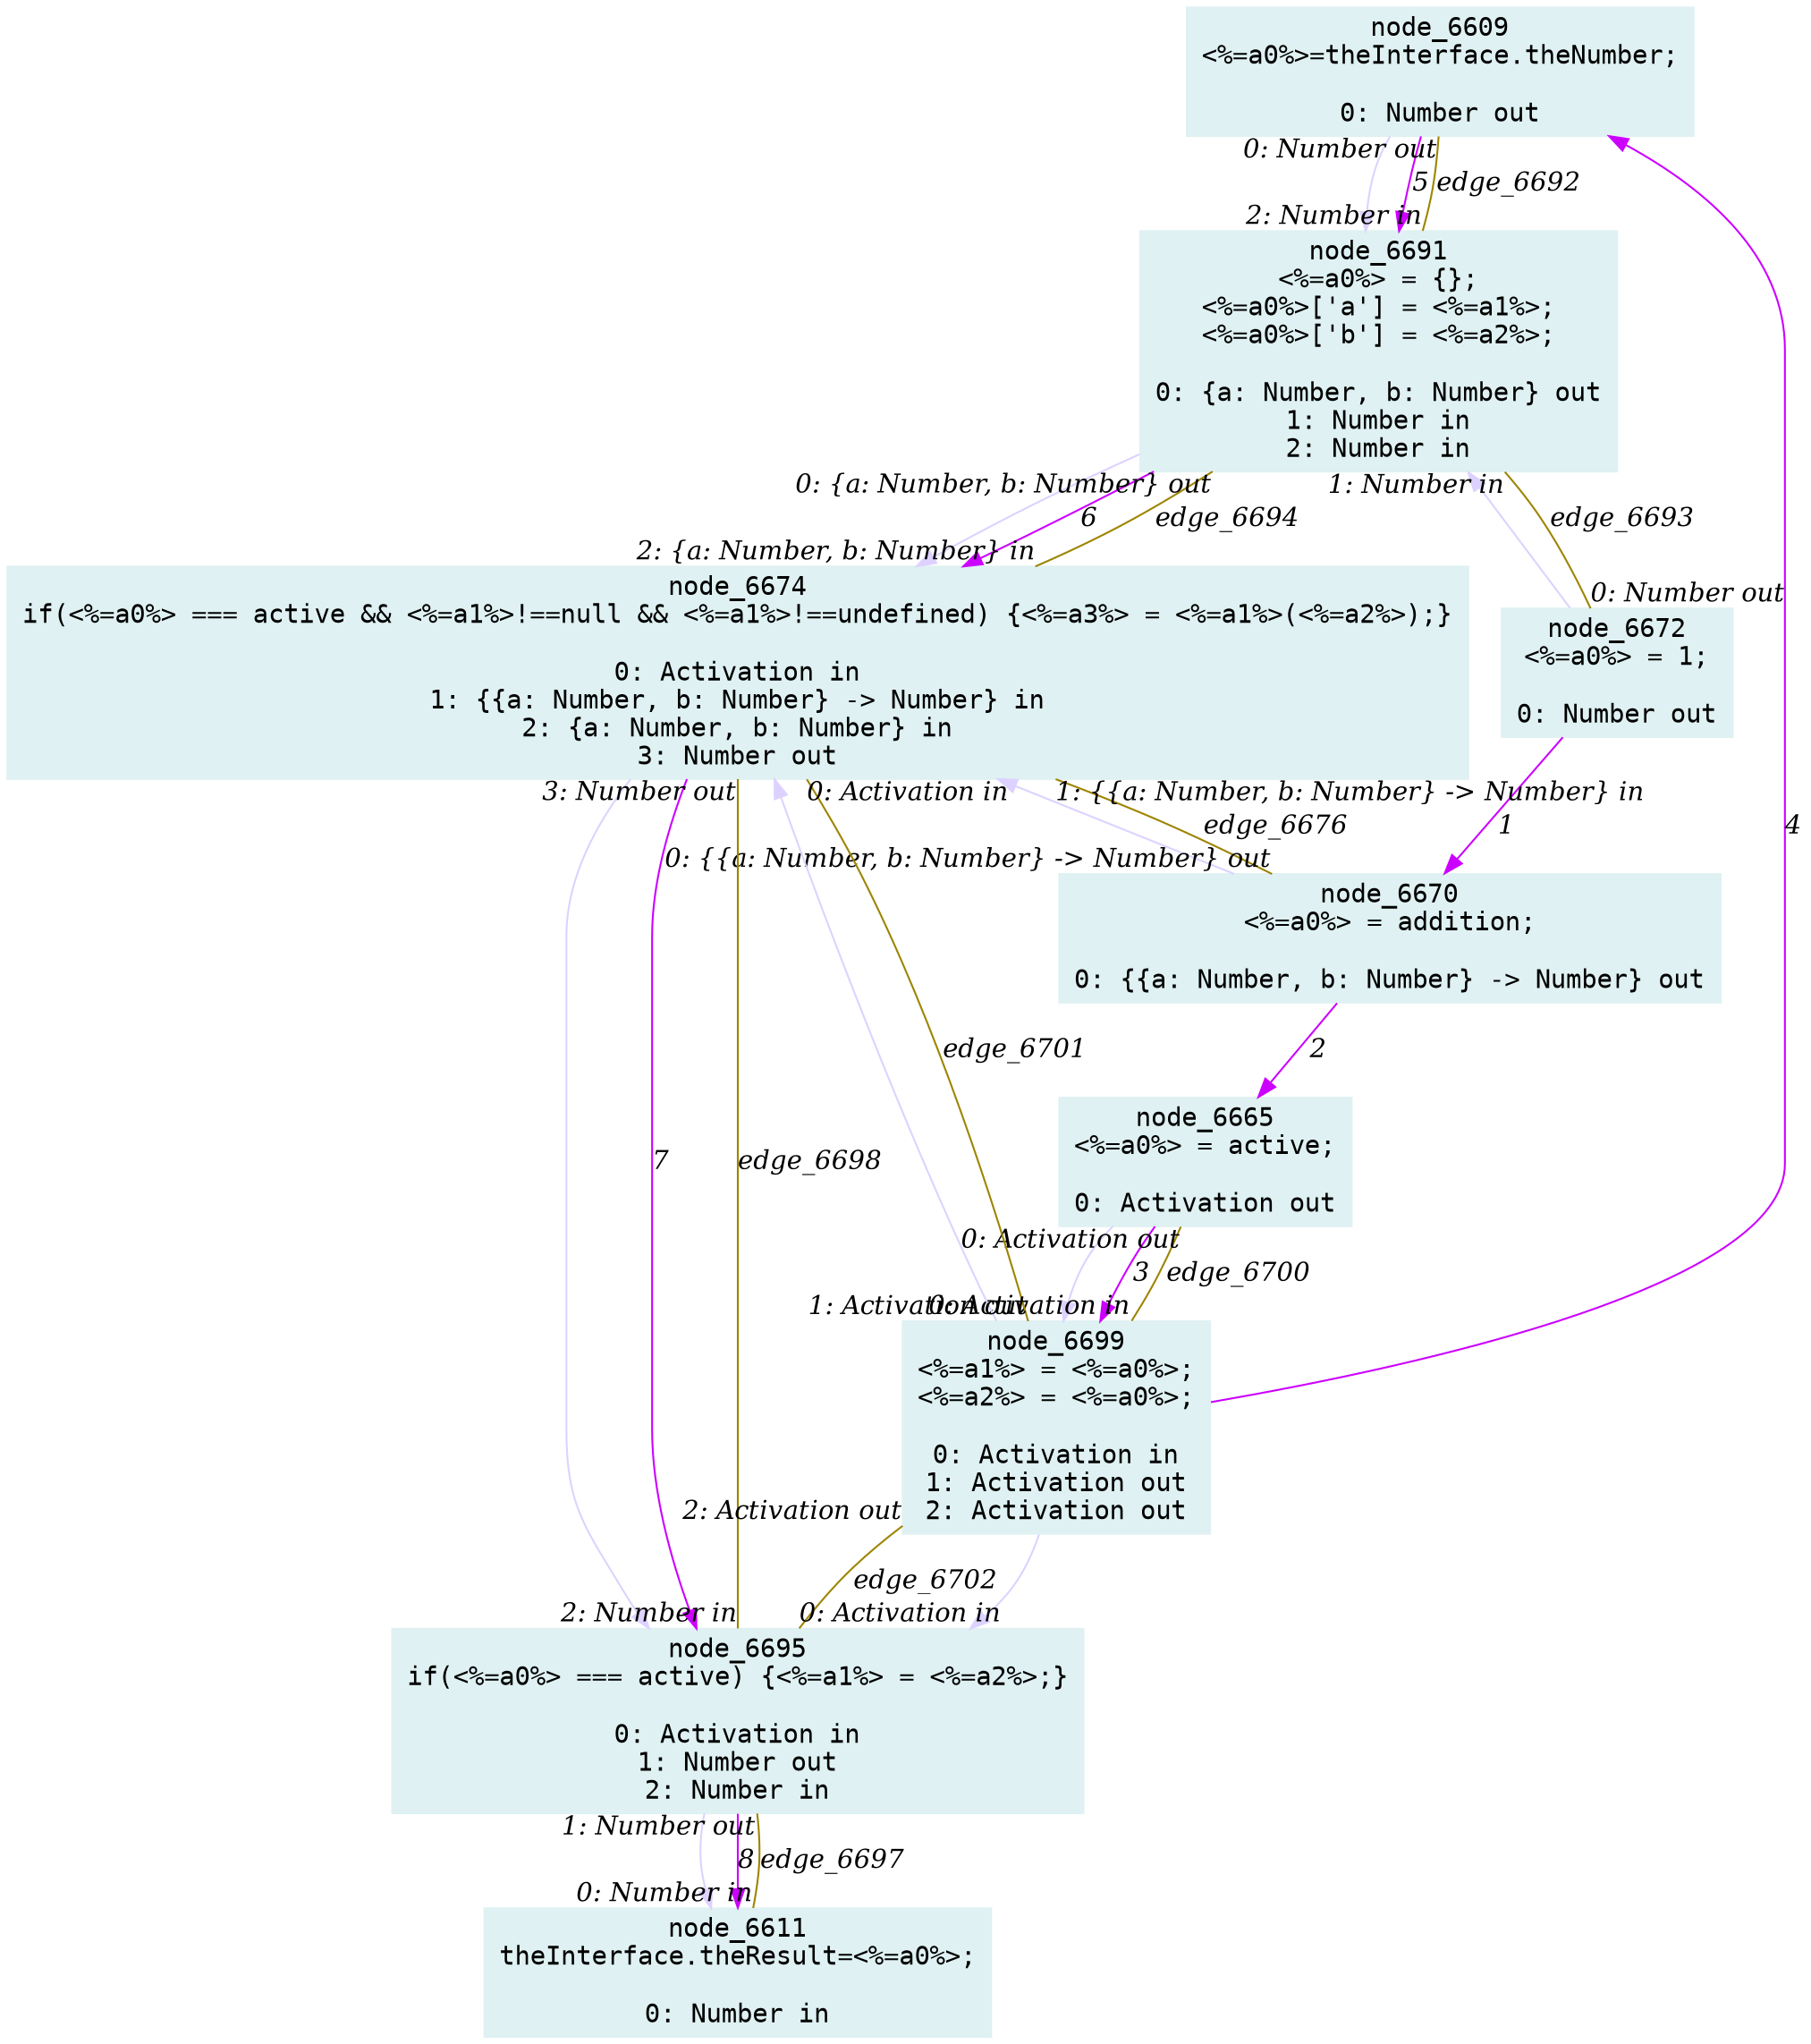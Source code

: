 digraph g{node_6609 [shape="box", style="filled", color="#dff1f2", fontname="Courier", label="node_6609
<%=a0%>=theInterface.theNumber;

0: Number out" ]
node_6611 [shape="box", style="filled", color="#dff1f2", fontname="Courier", label="node_6611
theInterface.theResult=<%=a0%>;

0: Number in" ]
node_6665 [shape="box", style="filled", color="#dff1f2", fontname="Courier", label="node_6665
<%=a0%> = active;

0: Activation out" ]
node_6670 [shape="box", style="filled", color="#dff1f2", fontname="Courier", label="node_6670
<%=a0%> = addition;

0: {{a: Number, b: Number} -> Number} out" ]
node_6672 [shape="box", style="filled", color="#dff1f2", fontname="Courier", label="node_6672
<%=a0%> = 1;

0: Number out" ]
node_6674 [shape="box", style="filled", color="#dff1f2", fontname="Courier", label="node_6674
if(<%=a0%> === active && <%=a1%>!==null && <%=a1%>!==undefined) {<%=a3%> = <%=a1%>(<%=a2%>);}

0: Activation in
1: {{a: Number, b: Number} -> Number} in
2: {a: Number, b: Number} in
3: Number out" ]
node_6691 [shape="box", style="filled", color="#dff1f2", fontname="Courier", label="node_6691
<%=a0%> = {};
<%=a0%>['a'] = <%=a1%>;
<%=a0%>['b'] = <%=a2%>;

0: {a: Number, b: Number} out
1: Number in
2: Number in" ]
node_6695 [shape="box", style="filled", color="#dff1f2", fontname="Courier", label="node_6695
if(<%=a0%> === active) {<%=a1%> = <%=a2%>;}

0: Activation in
1: Number out
2: Number in" ]
node_6699 [shape="box", style="filled", color="#dff1f2", fontname="Courier", label="node_6699
<%=a1%> = <%=a0%>;
<%=a2%> = <%=a0%>;

0: Activation in
1: Activation out
2: Activation out" ]
node_6695 -> node_6611 [dir=forward, arrowHead=normal, fontname="Times-Italic", arrowsize=1, color="#ddd2ff", label="",  headlabel="", taillabel="" ]
node_6674 -> node_6695 [dir=forward, arrowHead=normal, fontname="Times-Italic", arrowsize=1, color="#ddd2ff", label="",  headlabel="", taillabel="" ]
node_6691 -> node_6674 [dir=forward, arrowHead=normal, fontname="Times-Italic", arrowsize=1, color="#ddd2ff", label="",  headlabel="", taillabel="" ]
node_6609 -> node_6691 [dir=forward, arrowHead=normal, fontname="Times-Italic", arrowsize=1, color="#ddd2ff", label="",  headlabel="", taillabel="" ]
node_6699 -> node_6674 [dir=forward, arrowHead=normal, fontname="Times-Italic", arrowsize=1, color="#ddd2ff", label="",  headlabel="", taillabel="" ]
node_6699 -> node_6695 [dir=forward, arrowHead=normal, fontname="Times-Italic", arrowsize=1, color="#ddd2ff", label="",  headlabel="", taillabel="" ]
node_6665 -> node_6699 [dir=forward, arrowHead=normal, fontname="Times-Italic", arrowsize=1, color="#ddd2ff", label="",  headlabel="", taillabel="" ]
node_6670 -> node_6674 [dir=forward, arrowHead=normal, fontname="Times-Italic", arrowsize=1, color="#ddd2ff", label="",  headlabel="", taillabel="" ]
node_6672 -> node_6691 [dir=forward, arrowHead=normal, fontname="Times-Italic", arrowsize=1, color="#ddd2ff", label="",  headlabel="", taillabel="" ]
node_6672 -> node_6670 [dir=forward, arrowHead=normal, fontname="Times-Italic", arrowsize=1, color="#cc00ff", label="1",  headlabel="", taillabel="" ]
node_6670 -> node_6665 [dir=forward, arrowHead=normal, fontname="Times-Italic", arrowsize=1, color="#cc00ff", label="2",  headlabel="", taillabel="" ]
node_6665 -> node_6699 [dir=forward, arrowHead=normal, fontname="Times-Italic", arrowsize=1, color="#cc00ff", label="3",  headlabel="", taillabel="" ]
node_6699 -> node_6609 [dir=forward, arrowHead=normal, fontname="Times-Italic", arrowsize=1, color="#cc00ff", label="4",  headlabel="", taillabel="" ]
node_6609 -> node_6691 [dir=forward, arrowHead=normal, fontname="Times-Italic", arrowsize=1, color="#cc00ff", label="5",  headlabel="", taillabel="" ]
node_6691 -> node_6674 [dir=forward, arrowHead=normal, fontname="Times-Italic", arrowsize=1, color="#cc00ff", label="6",  headlabel="", taillabel="" ]
node_6674 -> node_6695 [dir=forward, arrowHead=normal, fontname="Times-Italic", arrowsize=1, color="#cc00ff", label="7",  headlabel="", taillabel="" ]
node_6695 -> node_6611 [dir=forward, arrowHead=normal, fontname="Times-Italic", arrowsize=1, color="#cc00ff", label="8",  headlabel="", taillabel="" ]
node_6674 -> node_6670 [dir=none, arrowHead=none, fontname="Times-Italic", arrowsize=1, color="#9d8400", label="edge_6676",  headlabel="0: {{a: Number, b: Number} -> Number} out", taillabel="1: {{a: Number, b: Number} -> Number} in" ]
node_6691 -> node_6609 [dir=none, arrowHead=none, fontname="Times-Italic", arrowsize=1, color="#9d8400", label="edge_6692",  headlabel="0: Number out", taillabel="2: Number in" ]
node_6691 -> node_6672 [dir=none, arrowHead=none, fontname="Times-Italic", arrowsize=1, color="#9d8400", label="edge_6693",  headlabel="0: Number out", taillabel="1: Number in" ]
node_6691 -> node_6674 [dir=none, arrowHead=none, fontname="Times-Italic", arrowsize=1, color="#9d8400", label="edge_6694",  headlabel="2: {a: Number, b: Number} in", taillabel="0: {a: Number, b: Number} out" ]
node_6695 -> node_6611 [dir=none, arrowHead=none, fontname="Times-Italic", arrowsize=1, color="#9d8400", label="edge_6697",  headlabel="0: Number in", taillabel="1: Number out" ]
node_6695 -> node_6674 [dir=none, arrowHead=none, fontname="Times-Italic", arrowsize=1, color="#9d8400", label="edge_6698",  headlabel="3: Number out", taillabel="2: Number in" ]
node_6665 -> node_6699 [dir=none, arrowHead=none, fontname="Times-Italic", arrowsize=1, color="#9d8400", label="edge_6700",  headlabel="0: Activation in", taillabel="0: Activation out" ]
node_6699 -> node_6674 [dir=none, arrowHead=none, fontname="Times-Italic", arrowsize=1, color="#9d8400", label="edge_6701",  headlabel="0: Activation in", taillabel="1: Activation out" ]
node_6699 -> node_6695 [dir=none, arrowHead=none, fontname="Times-Italic", arrowsize=1, color="#9d8400", label="edge_6702",  headlabel="0: Activation in", taillabel="2: Activation out" ]
}